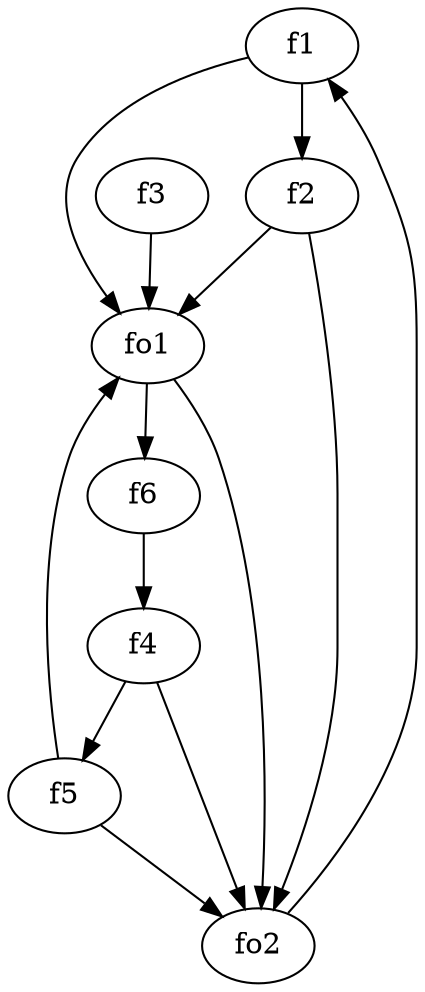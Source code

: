 strict digraph  {
f1;
f2;
f3;
f4;
f5;
f6;
fo1;
fo2;
f1 -> fo1  [weight=2];
f1 -> f2  [weight=2];
f2 -> fo2  [weight=2];
f2 -> fo1  [weight=2];
f3 -> fo1  [weight=2];
f4 -> f5  [weight=2];
f4 -> fo2  [weight=2];
f5 -> fo2  [weight=2];
f5 -> fo1  [weight=2];
f6 -> f4  [weight=2];
fo1 -> fo2  [weight=2];
fo1 -> f6  [weight=2];
fo2 -> f1  [weight=2];
}
